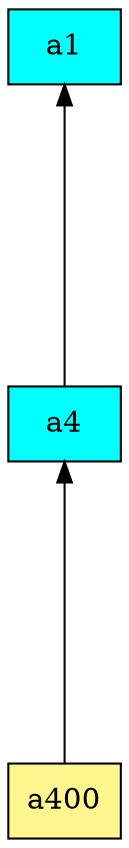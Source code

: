 digraph G {
rankdir=BT;ranksep="2.0";
"a1" [shape=record,fillcolor=cyan,style=filled,label="{a1}"];
"a4" [shape=record,fillcolor=cyan,style=filled,label="{a4}"];
"a400" [shape=record,fillcolor=khaki1,style=filled,label="{a400}"];
"a4" -> "a1"
"a400" -> "a4"
}